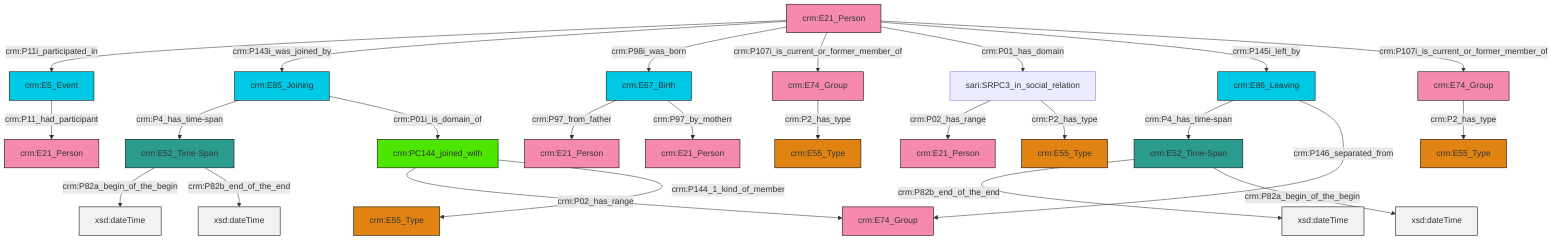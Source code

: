 graph TD
classDef Literal fill:#f2f2f2,stroke:#000000;
classDef CRM_Entity fill:#FFFFFF,stroke:#000000;
classDef Temporal_Entity fill:#00C9E6, stroke:#000000;
classDef Type fill:#E18312, stroke:#000000;
classDef Time-Span fill:#2C9C91, stroke:#000000;
classDef Appellation fill:#FFEB7F, stroke:#000000;
classDef Place fill:#008836, stroke:#000000;
classDef Persistent_Item fill:#B266B2, stroke:#000000;
classDef Conceptual_Object fill:#FFD700, stroke:#000000;
classDef Physical_Thing fill:#D2B48C, stroke:#000000;
classDef Actor fill:#f58aad, stroke:#000000;
classDef PC_Classes fill:#4ce600, stroke:#000000;
classDef Multi fill:#cccccc,stroke:#000000;

2["crm:E52_Time-Span"]:::Time-Span -->|crm:P82a_begin_of_the_begin| 3[xsd:dateTime]:::Literal
8["crm:E21_Person"]:::Actor -->|crm:P11i_participated_in| 6["crm:E5_Event"]:::Temporal_Entity
10["crm:E86_Leaving"]:::Temporal_Entity -->|crm:P4_has_time-span| 11["crm:E52_Time-Span"]:::Time-Span
12["crm:E67_Birth"]:::Temporal_Entity -->|crm:P97_from_father| 4["crm:E21_Person"]:::Actor
20["sari:SRPC3_in_social_relation"]:::Default -->|crm:P02_has_range| 21["crm:E21_Person"]:::Actor
10["crm:E86_Leaving"]:::Temporal_Entity -->|crm:P146_separated_from| 0["crm:E74_Group"]:::Actor
26["crm:E74_Group"]:::Actor -->|crm:P2_has_type| 16["crm:E55_Type"]:::Type
20["sari:SRPC3_in_social_relation"]:::Default -->|crm:P2_has_type| 27["crm:E55_Type"]:::Type
28["crm:PC144_joined_with"]:::PC_Classes -->|crm:P02_has_range| 0["crm:E74_Group"]:::Actor
12["crm:E67_Birth"]:::Temporal_Entity -->|crm:P97_by_motherr| 31["crm:E21_Person"]:::Actor
8["crm:E21_Person"]:::Actor -->|crm:P143i_was_joined_by| 22["crm:E85_Joining"]:::Temporal_Entity
8["crm:E21_Person"]:::Actor -->|crm:P98i_was_born| 12["crm:E67_Birth"]:::Temporal_Entity
8["crm:E21_Person"]:::Actor -->|crm:P107i_is_current_or_former_member_of| 18["crm:E74_Group"]:::Actor
8["crm:E21_Person"]:::Actor -->|crm:P01_has_domain| 20["sari:SRPC3_in_social_relation"]:::Default
18["crm:E74_Group"]:::Actor -->|crm:P2_has_type| 24["crm:E55_Type"]:::Type
8["crm:E21_Person"]:::Actor -->|crm:P145i_left_by| 10["crm:E86_Leaving"]:::Temporal_Entity
28["crm:PC144_joined_with"]:::PC_Classes -->|crm:P144_1_kind_of_member| 29["crm:E55_Type"]:::Type
22["crm:E85_Joining"]:::Temporal_Entity -->|crm:P4_has_time-span| 2["crm:E52_Time-Span"]:::Time-Span
8["crm:E21_Person"]:::Actor -->|crm:P107i_is_current_or_former_member_of| 26["crm:E74_Group"]:::Actor
6["crm:E5_Event"]:::Temporal_Entity -->|crm:P11_had_participant| 14["crm:E21_Person"]:::Actor
2["crm:E52_Time-Span"]:::Time-Span -->|crm:P82b_end_of_the_end| 43[xsd:dateTime]:::Literal
11["crm:E52_Time-Span"]:::Time-Span -->|crm:P82b_end_of_the_end| 44[xsd:dateTime]:::Literal
22["crm:E85_Joining"]:::Temporal_Entity -->|crm:P01i_is_domain_of| 28["crm:PC144_joined_with"]:::PC_Classes
11["crm:E52_Time-Span"]:::Time-Span -->|crm:P82a_begin_of_the_begin| 46[xsd:dateTime]:::Literal